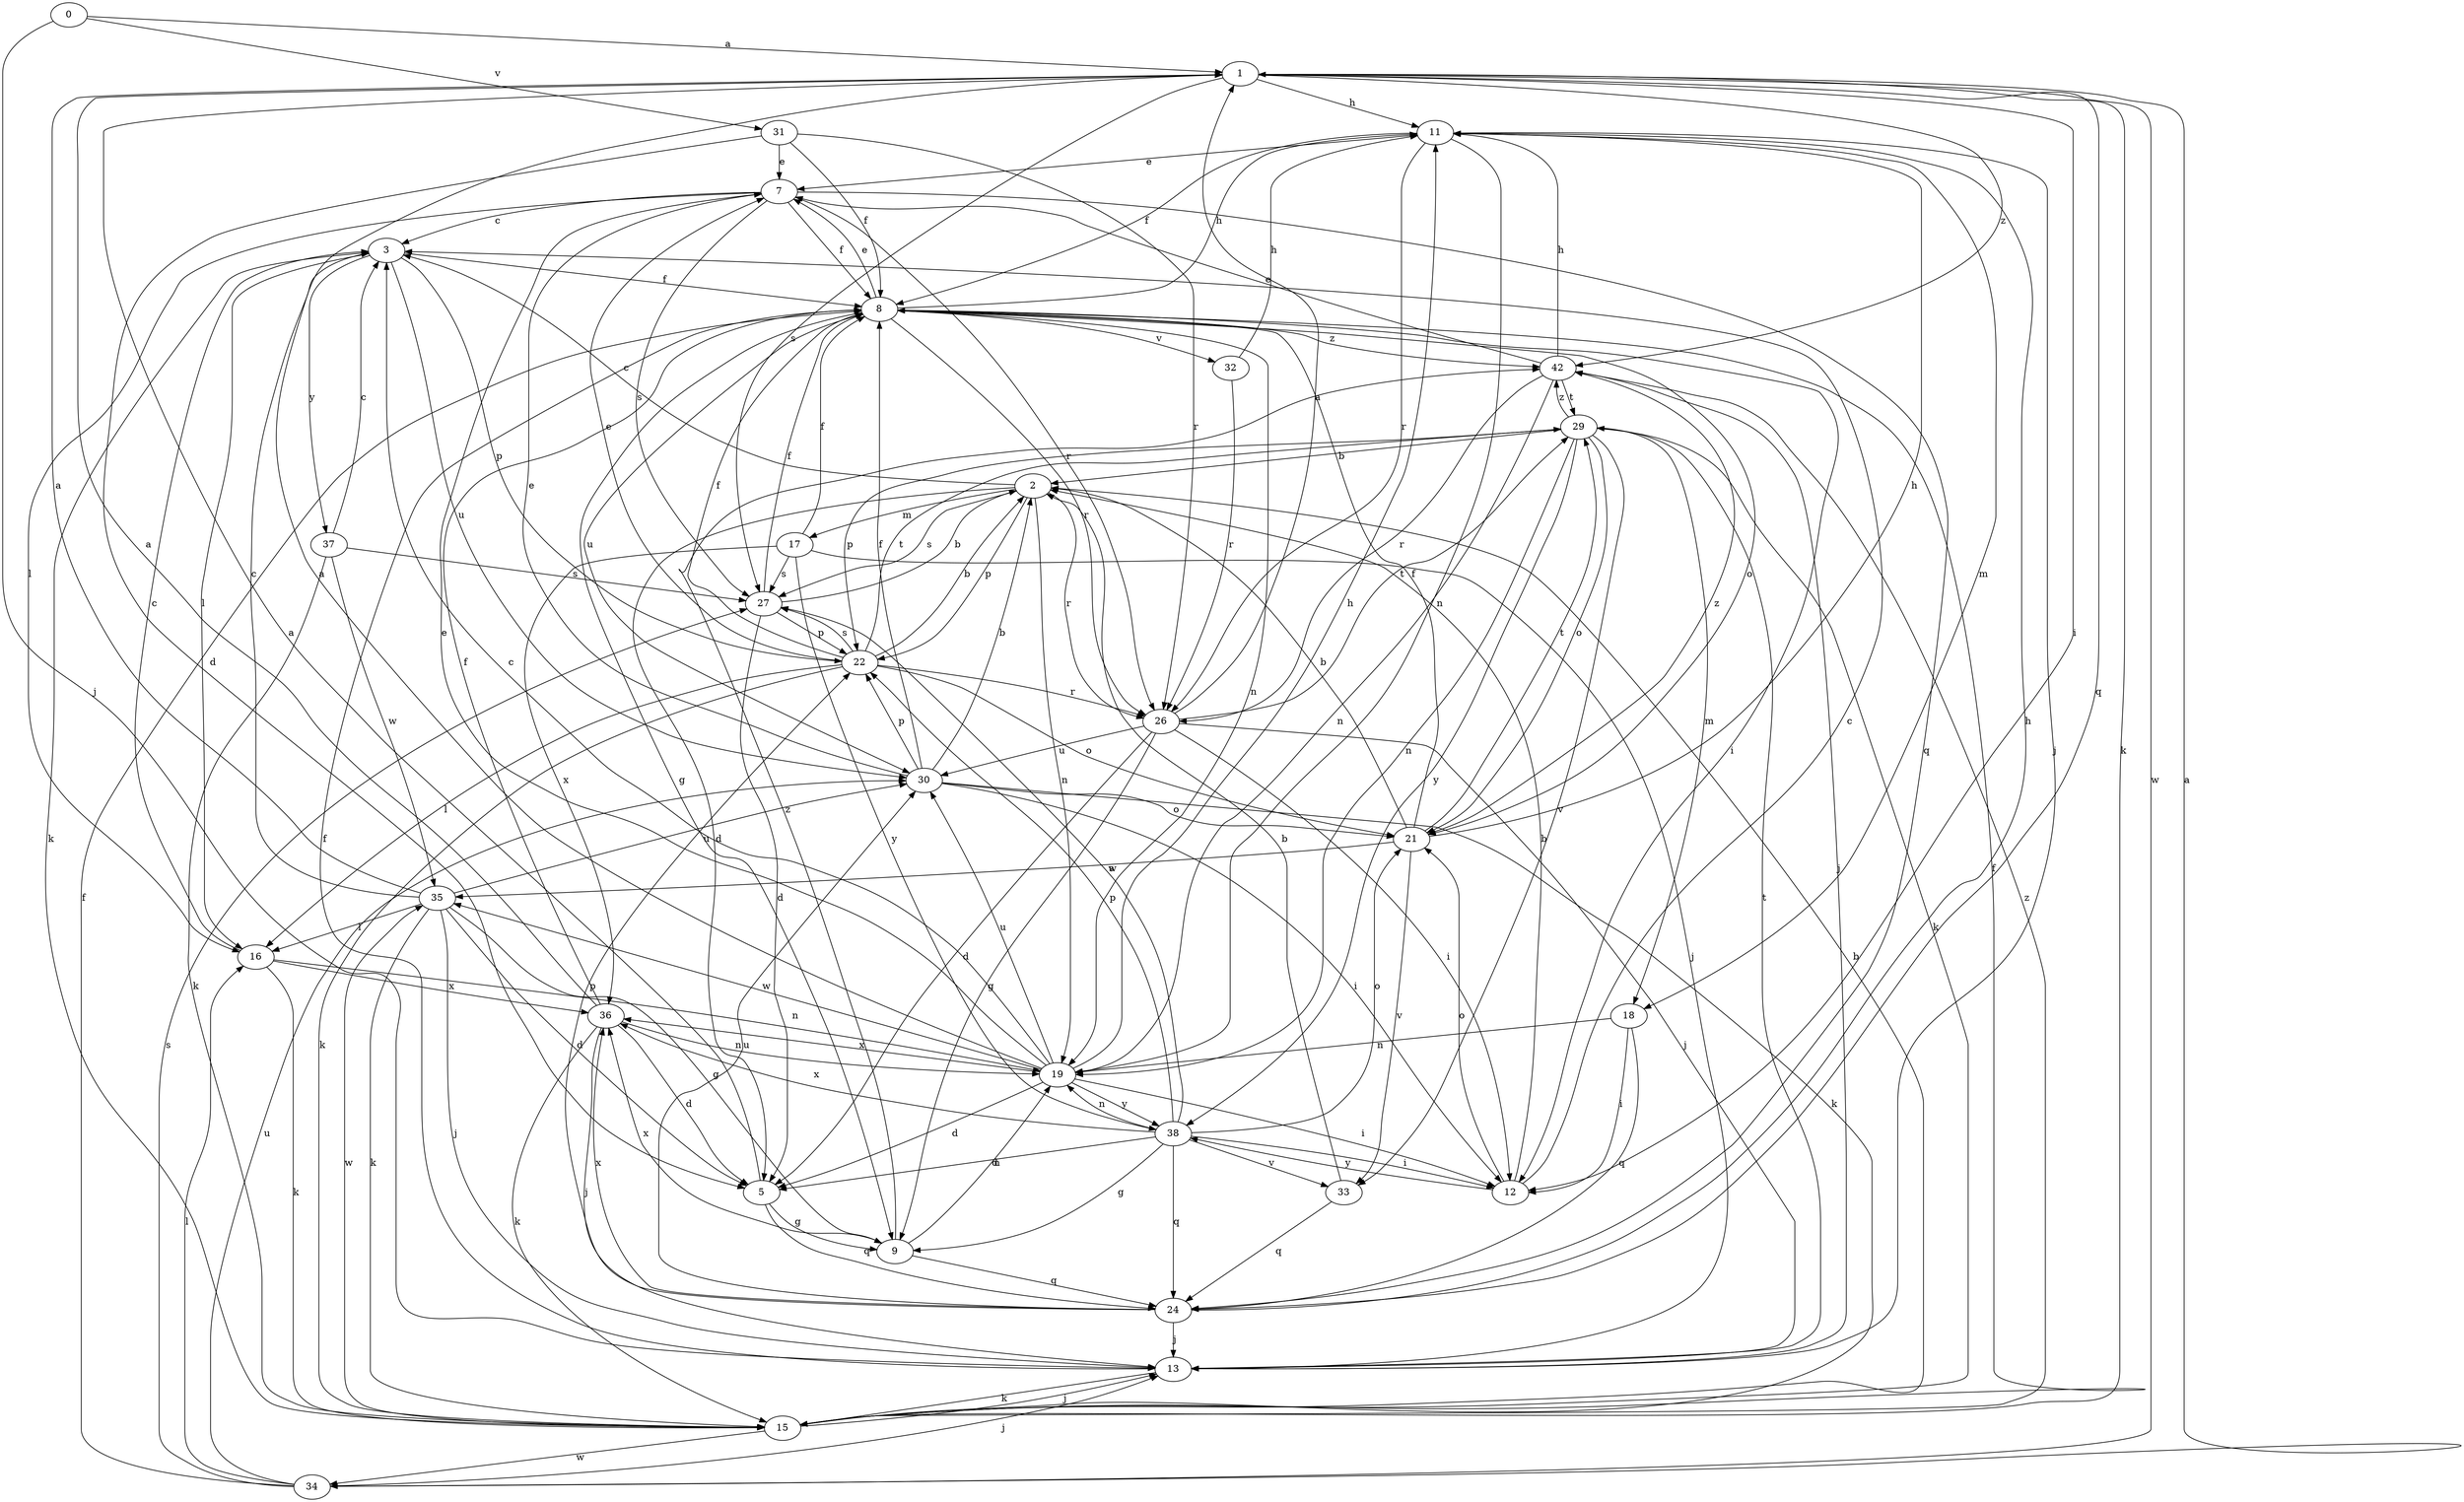 strict digraph  {
0;
1;
2;
3;
5;
7;
8;
9;
11;
12;
13;
15;
16;
17;
18;
19;
21;
22;
24;
26;
27;
29;
30;
31;
32;
33;
34;
35;
36;
37;
38;
42;
0 -> 1  [label=a];
0 -> 13  [label=j];
0 -> 31  [label=v];
1 -> 11  [label=h];
1 -> 12  [label=i];
1 -> 15  [label=k];
1 -> 24  [label=q];
1 -> 27  [label=s];
1 -> 34  [label=w];
1 -> 42  [label=z];
2 -> 3  [label=c];
2 -> 5  [label=d];
2 -> 17  [label=m];
2 -> 19  [label=n];
2 -> 22  [label=p];
2 -> 26  [label=r];
2 -> 27  [label=s];
3 -> 8  [label=f];
3 -> 15  [label=k];
3 -> 16  [label=l];
3 -> 22  [label=p];
3 -> 30  [label=u];
3 -> 37  [label=y];
5 -> 1  [label=a];
5 -> 9  [label=g];
5 -> 24  [label=q];
7 -> 3  [label=c];
7 -> 8  [label=f];
7 -> 16  [label=l];
7 -> 24  [label=q];
7 -> 26  [label=r];
7 -> 27  [label=s];
8 -> 7  [label=e];
8 -> 9  [label=g];
8 -> 11  [label=h];
8 -> 12  [label=i];
8 -> 19  [label=n];
8 -> 21  [label=o];
8 -> 26  [label=r];
8 -> 30  [label=u];
8 -> 32  [label=v];
8 -> 42  [label=z];
9 -> 19  [label=n];
9 -> 24  [label=q];
9 -> 36  [label=x];
9 -> 42  [label=z];
11 -> 7  [label=e];
11 -> 8  [label=f];
11 -> 13  [label=j];
11 -> 18  [label=m];
11 -> 19  [label=n];
11 -> 26  [label=r];
12 -> 2  [label=b];
12 -> 3  [label=c];
12 -> 21  [label=o];
12 -> 38  [label=y];
13 -> 8  [label=f];
13 -> 15  [label=k];
13 -> 29  [label=t];
15 -> 2  [label=b];
15 -> 8  [label=f];
15 -> 13  [label=j];
15 -> 34  [label=w];
15 -> 35  [label=w];
15 -> 42  [label=z];
16 -> 3  [label=c];
16 -> 15  [label=k];
16 -> 19  [label=n];
16 -> 36  [label=x];
17 -> 8  [label=f];
17 -> 13  [label=j];
17 -> 27  [label=s];
17 -> 36  [label=x];
17 -> 38  [label=y];
18 -> 12  [label=i];
18 -> 19  [label=n];
18 -> 24  [label=q];
19 -> 1  [label=a];
19 -> 3  [label=c];
19 -> 5  [label=d];
19 -> 7  [label=e];
19 -> 11  [label=h];
19 -> 12  [label=i];
19 -> 30  [label=u];
19 -> 35  [label=w];
19 -> 36  [label=x];
19 -> 38  [label=y];
21 -> 2  [label=b];
21 -> 8  [label=f];
21 -> 11  [label=h];
21 -> 29  [label=t];
21 -> 33  [label=v];
21 -> 35  [label=w];
21 -> 42  [label=z];
22 -> 2  [label=b];
22 -> 7  [label=e];
22 -> 8  [label=f];
22 -> 15  [label=k];
22 -> 16  [label=l];
22 -> 21  [label=o];
22 -> 26  [label=r];
22 -> 27  [label=s];
22 -> 29  [label=t];
24 -> 11  [label=h];
24 -> 13  [label=j];
24 -> 22  [label=p];
24 -> 30  [label=u];
24 -> 36  [label=x];
26 -> 1  [label=a];
26 -> 5  [label=d];
26 -> 9  [label=g];
26 -> 12  [label=i];
26 -> 13  [label=j];
26 -> 29  [label=t];
26 -> 30  [label=u];
27 -> 2  [label=b];
27 -> 5  [label=d];
27 -> 8  [label=f];
27 -> 22  [label=p];
29 -> 2  [label=b];
29 -> 15  [label=k];
29 -> 18  [label=m];
29 -> 19  [label=n];
29 -> 21  [label=o];
29 -> 22  [label=p];
29 -> 33  [label=v];
29 -> 38  [label=y];
29 -> 42  [label=z];
30 -> 2  [label=b];
30 -> 7  [label=e];
30 -> 8  [label=f];
30 -> 12  [label=i];
30 -> 15  [label=k];
30 -> 21  [label=o];
30 -> 22  [label=p];
31 -> 5  [label=d];
31 -> 7  [label=e];
31 -> 8  [label=f];
31 -> 26  [label=r];
32 -> 11  [label=h];
32 -> 26  [label=r];
33 -> 2  [label=b];
33 -> 24  [label=q];
34 -> 1  [label=a];
34 -> 8  [label=f];
34 -> 13  [label=j];
34 -> 16  [label=l];
34 -> 27  [label=s];
34 -> 30  [label=u];
35 -> 1  [label=a];
35 -> 3  [label=c];
35 -> 5  [label=d];
35 -> 9  [label=g];
35 -> 13  [label=j];
35 -> 15  [label=k];
35 -> 16  [label=l];
35 -> 30  [label=u];
36 -> 1  [label=a];
36 -> 5  [label=d];
36 -> 8  [label=f];
36 -> 13  [label=j];
36 -> 15  [label=k];
36 -> 19  [label=n];
37 -> 3  [label=c];
37 -> 15  [label=k];
37 -> 27  [label=s];
37 -> 35  [label=w];
38 -> 5  [label=d];
38 -> 9  [label=g];
38 -> 12  [label=i];
38 -> 19  [label=n];
38 -> 21  [label=o];
38 -> 22  [label=p];
38 -> 24  [label=q];
38 -> 27  [label=s];
38 -> 33  [label=v];
38 -> 36  [label=x];
42 -> 7  [label=e];
42 -> 11  [label=h];
42 -> 13  [label=j];
42 -> 19  [label=n];
42 -> 26  [label=r];
42 -> 29  [label=t];
}
